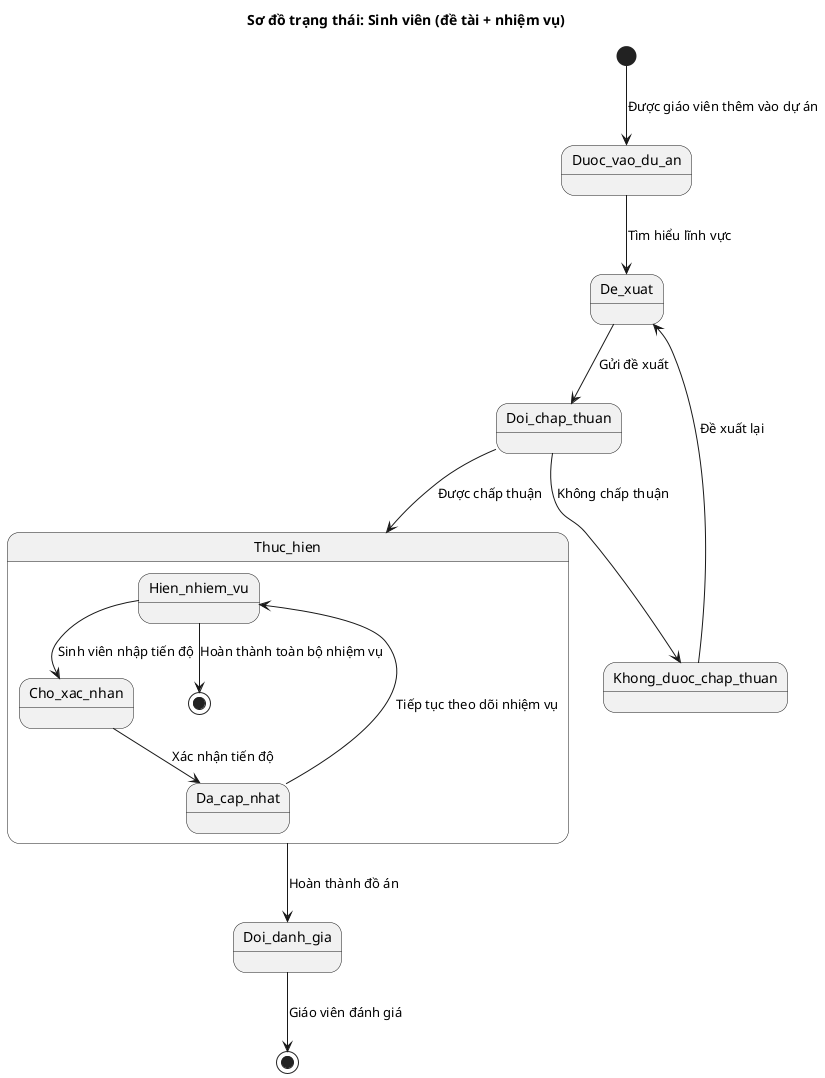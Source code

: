 @startuml
title Sơ đồ trạng thái: Sinh viên (đề tài + nhiệm vụ)

[*] --> Duoc_vao_du_an : Được giáo viên thêm vào dự án

state Duoc_vao_du_an {
}

state De_xuat {
}

state Khong_duoc_chap_thuan {
}

state Doi_chap_thuan {
}

state Thuc_hien {
    state Hien_nhiem_vu {
    }
    state Cho_xac_nhan {
    }
    state Da_cap_nhat {
    }

    Hien_nhiem_vu --> Cho_xac_nhan : Sinh viên nhập tiến độ
    Cho_xac_nhan --> Da_cap_nhat : Xác nhận tiến độ
    Da_cap_nhat --> Hien_nhiem_vu : Tiếp tục theo dõi nhiệm vụ
    Hien_nhiem_vu --> [*] : Hoàn thành toàn bộ nhiệm vụ
}

state Doi_danh_gia {
}

Duoc_vao_du_an --> De_xuat : Tìm hiểu lĩnh vực
De_xuat --> Doi_chap_thuan : Gửi đề xuất
Doi_chap_thuan --> Thuc_hien : Được chấp thuận
Doi_chap_thuan --> Khong_duoc_chap_thuan : Không chấp thuận
Khong_duoc_chap_thuan --> De_xuat : Đề xuất lại
Thuc_hien --> Doi_danh_gia : Hoàn thành đồ án
Doi_danh_gia --> [*] : Giáo viên đánh giá

@enduml